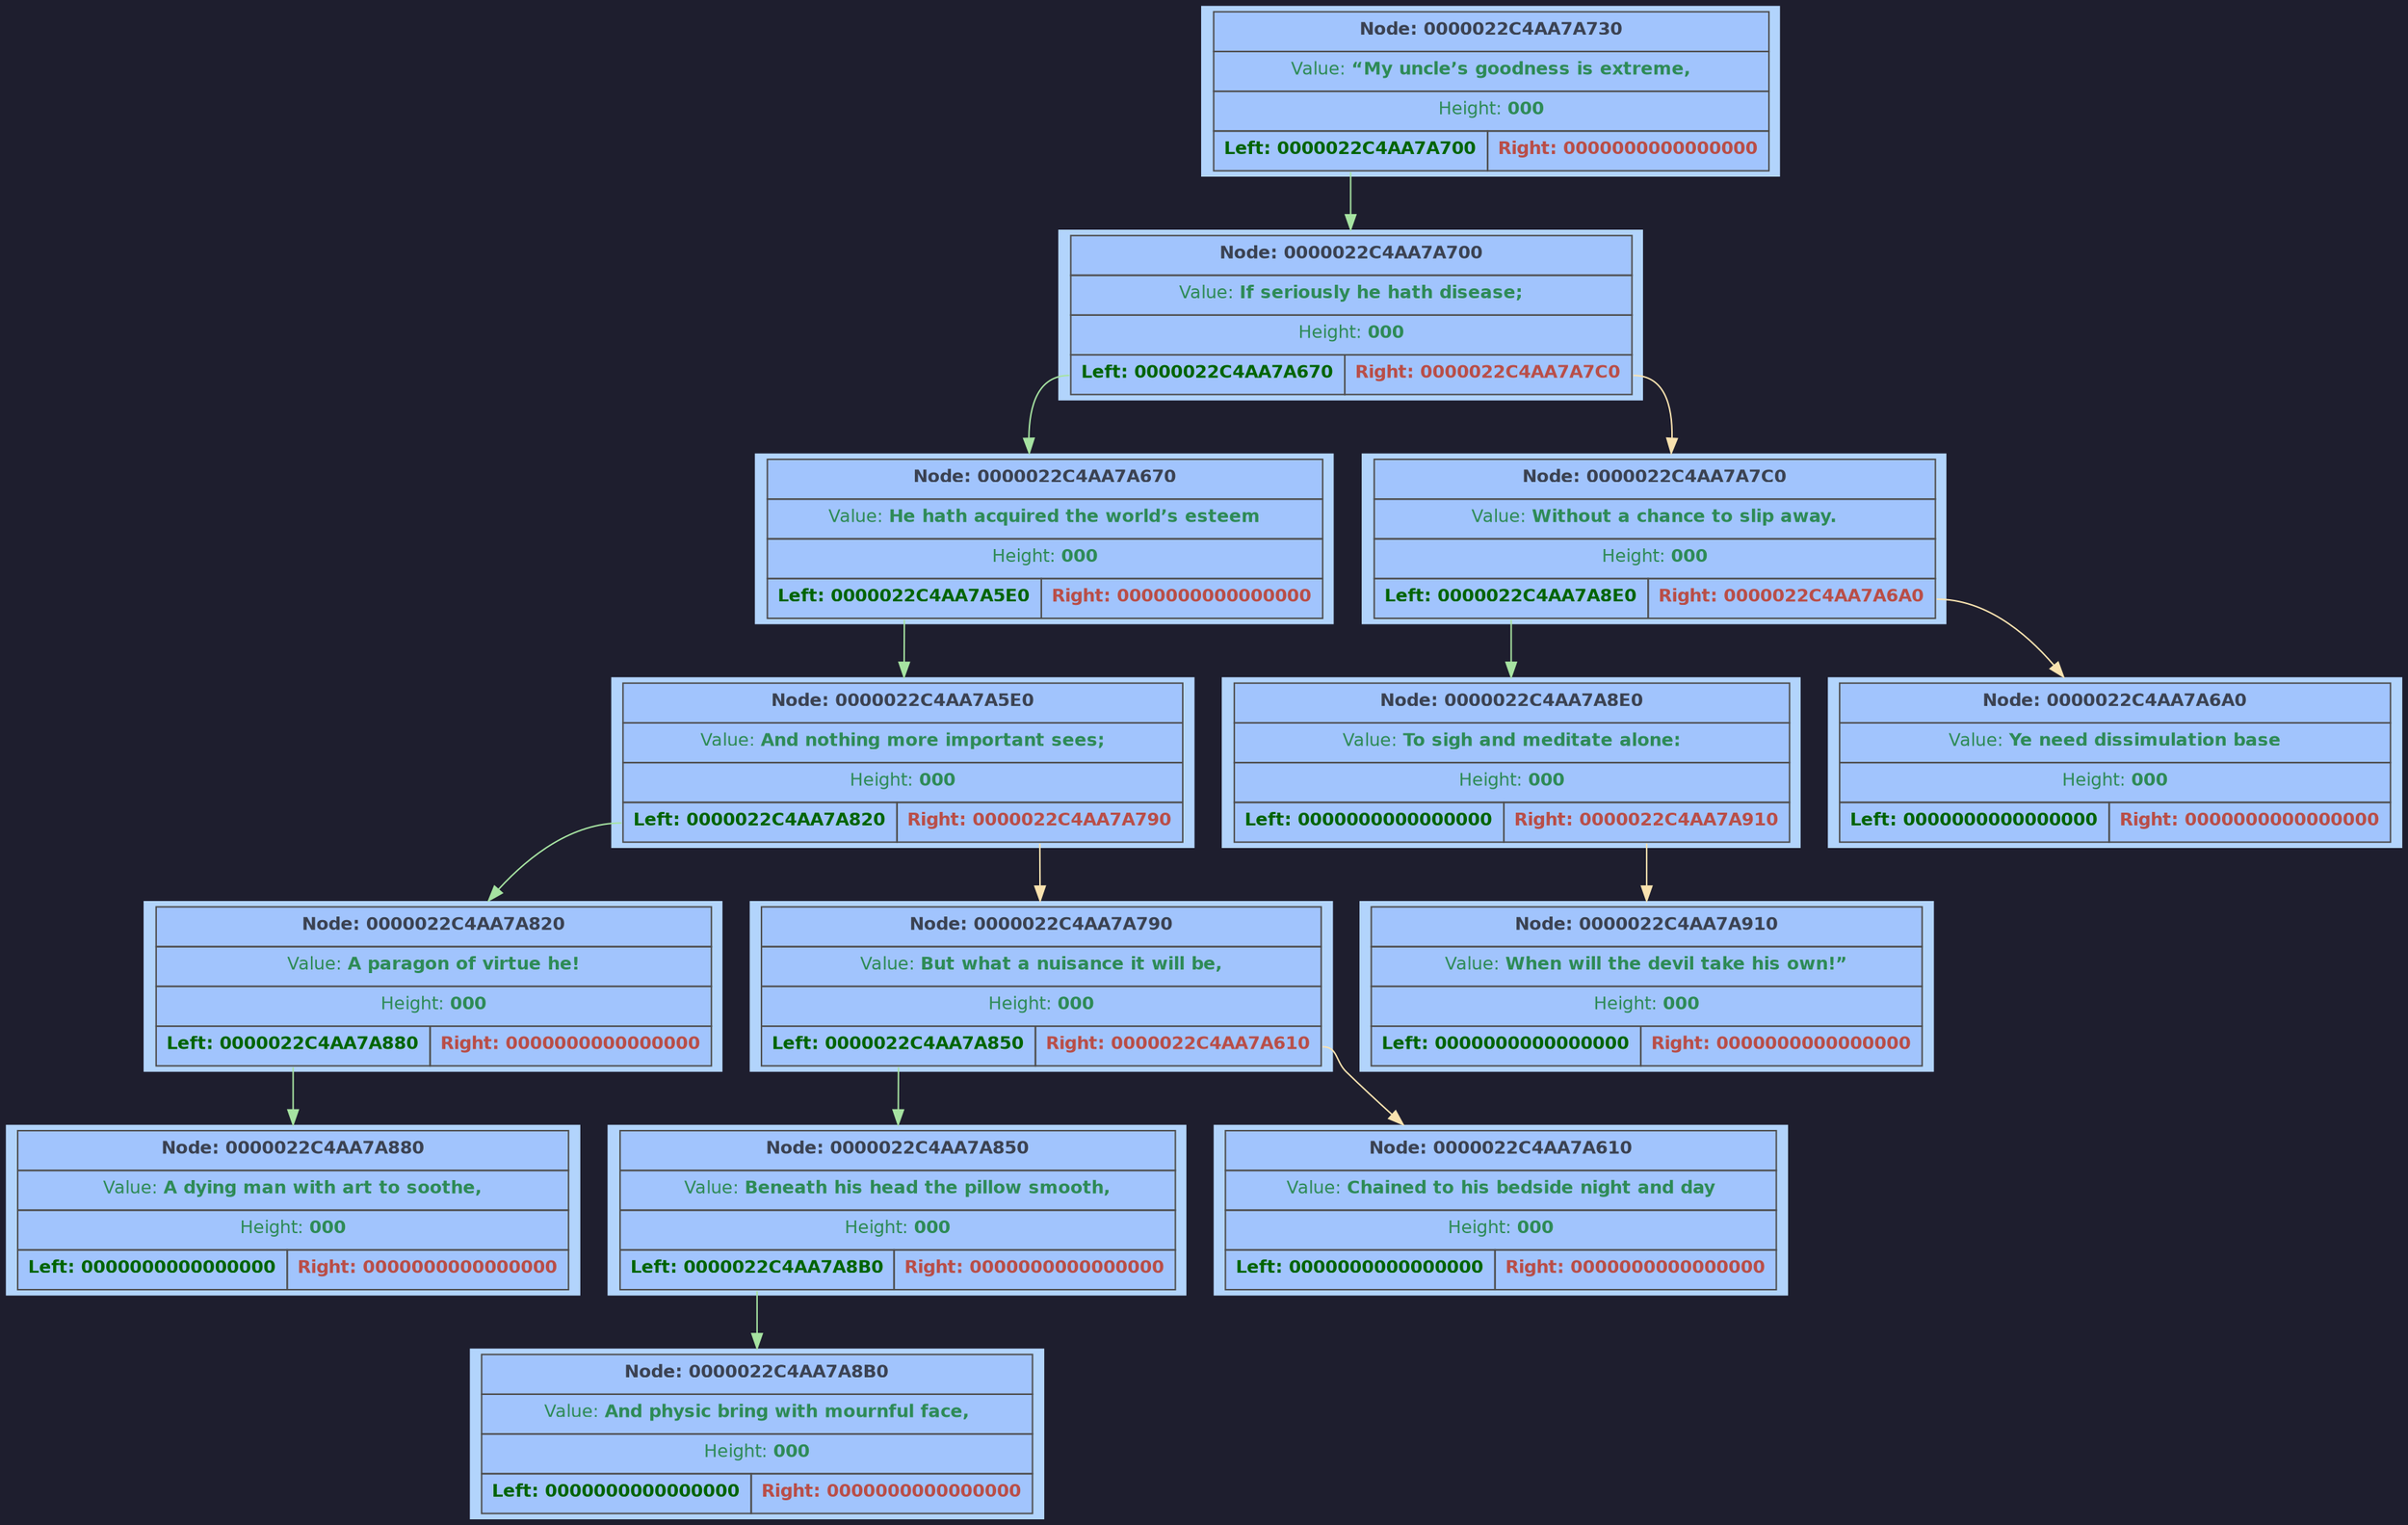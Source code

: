 digraph G {
	rankdir = TB;
	bgcolor="#1e1e2e";
	node [shape=rectangle, style=filled, fontname=Helvetica, fontsize=12, fillcolor="#89b4fa", color="#cba6f7", fontcolor="#1e1e2e"];
	node0000022C4AA7A730 [shape=plaintext; style=filled; color="#fcf0d2"; fillcolor="#b2d4fc"; label = <
		         <table BORDER="0" CELLBORDER="1" CELLSPACING="0" CELLPADDING="6" BGCOLOR="#a1c4fd" COLOR="#4f4f4f">
			           <tr><td align='center' colspan='2'><FONT COLOR='#3b4252'><b>Node: 0000022C4AA7A730</b></FONT></td></tr>
			           <tr><td align='center' colspan='2'><FONT COLOR='#2e8b57'>Value: <b>“My uncle’s goodness is extreme,</b></FONT></td></tr>
			           <tr><td align='center' colspan='2'><FONT COLOR='#2e8b57'>Height: <b>000</b></FONT></td></tr>
			           <tr>
			               <td WIDTH='150' PORT='left'  align='center'><FONT COLOR='#006400'><b>Left: 0000022C4AA7A700</b></FONT></td>
			               <td WIDTH='150' PORT='right' align='center'><FONT COLOR='#b94e48'><b>Right: 0000000000000000</b></FONT></td>
			           </tr>
		         </table> >];
	node0000022C4AA7A700 [shape=plaintext; style=filled; color="#fcf0d2"; fillcolor="#b2d4fc"; label = <
		         <table BORDER="0" CELLBORDER="1" CELLSPACING="0" CELLPADDING="6" BGCOLOR="#a1c4fd" COLOR="#4f4f4f">
			           <tr><td align='center' colspan='2'><FONT COLOR='#3b4252'><b>Node: 0000022C4AA7A700</b></FONT></td></tr>
			           <tr><td align='center' colspan='2'><FONT COLOR='#2e8b57'>Value: <b>If seriously he hath disease;</b></FONT></td></tr>
			           <tr><td align='center' colspan='2'><FONT COLOR='#2e8b57'>Height: <b>000</b></FONT></td></tr>
			           <tr>
			               <td WIDTH='150' PORT='left'  align='center'><FONT COLOR='#006400'><b>Left: 0000022C4AA7A670</b></FONT></td>
			               <td WIDTH='150' PORT='right' align='center'><FONT COLOR='#b94e48'><b>Right: 0000022C4AA7A7C0</b></FONT></td>
			           </tr>
		         </table> >];
	node0000022C4AA7A670 [shape=plaintext; style=filled; color="#fcf0d2"; fillcolor="#b2d4fc"; label = <
		         <table BORDER="0" CELLBORDER="1" CELLSPACING="0" CELLPADDING="6" BGCOLOR="#a1c4fd" COLOR="#4f4f4f">
			           <tr><td align='center' colspan='2'><FONT COLOR='#3b4252'><b>Node: 0000022C4AA7A670</b></FONT></td></tr>
			           <tr><td align='center' colspan='2'><FONT COLOR='#2e8b57'>Value: <b>He hath acquired the world’s esteem</b></FONT></td></tr>
			           <tr><td align='center' colspan='2'><FONT COLOR='#2e8b57'>Height: <b>000</b></FONT></td></tr>
			           <tr>
			               <td WIDTH='150' PORT='left'  align='center'><FONT COLOR='#006400'><b>Left: 0000022C4AA7A5E0</b></FONT></td>
			               <td WIDTH='150' PORT='right' align='center'><FONT COLOR='#b94e48'><b>Right: 0000000000000000</b></FONT></td>
			           </tr>
		         </table> >];
	node0000022C4AA7A5E0 [shape=plaintext; style=filled; color="#fcf0d2"; fillcolor="#b2d4fc"; label = <
		         <table BORDER="0" CELLBORDER="1" CELLSPACING="0" CELLPADDING="6" BGCOLOR="#a1c4fd" COLOR="#4f4f4f">
			           <tr><td align='center' colspan='2'><FONT COLOR='#3b4252'><b>Node: 0000022C4AA7A5E0</b></FONT></td></tr>
			           <tr><td align='center' colspan='2'><FONT COLOR='#2e8b57'>Value: <b>And nothing more important sees;</b></FONT></td></tr>
			           <tr><td align='center' colspan='2'><FONT COLOR='#2e8b57'>Height: <b>000</b></FONT></td></tr>
			           <tr>
			               <td WIDTH='150' PORT='left'  align='center'><FONT COLOR='#006400'><b>Left: 0000022C4AA7A820</b></FONT></td>
			               <td WIDTH='150' PORT='right' align='center'><FONT COLOR='#b94e48'><b>Right: 0000022C4AA7A790</b></FONT></td>
			           </tr>
		         </table> >];
	node0000022C4AA7A820 [shape=plaintext; style=filled; color="#fcf0d2"; fillcolor="#b2d4fc"; label = <
		         <table BORDER="0" CELLBORDER="1" CELLSPACING="0" CELLPADDING="6" BGCOLOR="#a1c4fd" COLOR="#4f4f4f">
			           <tr><td align='center' colspan='2'><FONT COLOR='#3b4252'><b>Node: 0000022C4AA7A820</b></FONT></td></tr>
			           <tr><td align='center' colspan='2'><FONT COLOR='#2e8b57'>Value: <b>A paragon of virtue he!</b></FONT></td></tr>
			           <tr><td align='center' colspan='2'><FONT COLOR='#2e8b57'>Height: <b>000</b></FONT></td></tr>
			           <tr>
			               <td WIDTH='150' PORT='left'  align='center'><FONT COLOR='#006400'><b>Left: 0000022C4AA7A880</b></FONT></td>
			               <td WIDTH='150' PORT='right' align='center'><FONT COLOR='#b94e48'><b>Right: 0000000000000000</b></FONT></td>
			           </tr>
		         </table> >];
	node0000022C4AA7A880 [shape=plaintext; style=filled; color="#fcf0d2"; fillcolor="#b2d4fc"; label = <
		         <table BORDER="0" CELLBORDER="1" CELLSPACING="0" CELLPADDING="6" BGCOLOR="#a1c4fd" COLOR="#4f4f4f">
			           <tr><td align='center' colspan='2'><FONT COLOR='#3b4252'><b>Node: 0000022C4AA7A880</b></FONT></td></tr>
			           <tr><td align='center' colspan='2'><FONT COLOR='#2e8b57'>Value: <b>A dying man with art to soothe,</b></FONT></td></tr>
			           <tr><td align='center' colspan='2'><FONT COLOR='#2e8b57'>Height: <b>000</b></FONT></td></tr>
			           <tr>
			               <td WIDTH='150' PORT='left'  align='center'><FONT COLOR='#006400'><b>Left: 0000000000000000</b></FONT></td>
			               <td WIDTH='150' PORT='right' align='center'><FONT COLOR='#b94e48'><b>Right: 0000000000000000</b></FONT></td>
			           </tr>
		         </table> >];
	node0000022C4AA7A820:left -> node0000022C4AA7A880 [color="#a6e3a1"];
	node0000022C4AA7A5E0:left -> node0000022C4AA7A820 [color="#a6e3a1"];
	node0000022C4AA7A790 [shape=plaintext; style=filled; color="#fcf0d2"; fillcolor="#b2d4fc"; label = <
		         <table BORDER="0" CELLBORDER="1" CELLSPACING="0" CELLPADDING="6" BGCOLOR="#a1c4fd" COLOR="#4f4f4f">
			           <tr><td align='center' colspan='2'><FONT COLOR='#3b4252'><b>Node: 0000022C4AA7A790</b></FONT></td></tr>
			           <tr><td align='center' colspan='2'><FONT COLOR='#2e8b57'>Value: <b>But what a nuisance it will be,</b></FONT></td></tr>
			           <tr><td align='center' colspan='2'><FONT COLOR='#2e8b57'>Height: <b>000</b></FONT></td></tr>
			           <tr>
			               <td WIDTH='150' PORT='left'  align='center'><FONT COLOR='#006400'><b>Left: 0000022C4AA7A850</b></FONT></td>
			               <td WIDTH='150' PORT='right' align='center'><FONT COLOR='#b94e48'><b>Right: 0000022C4AA7A610</b></FONT></td>
			           </tr>
		         </table> >];
	node0000022C4AA7A850 [shape=plaintext; style=filled; color="#fcf0d2"; fillcolor="#b2d4fc"; label = <
		         <table BORDER="0" CELLBORDER="1" CELLSPACING="0" CELLPADDING="6" BGCOLOR="#a1c4fd" COLOR="#4f4f4f">
			           <tr><td align='center' colspan='2'><FONT COLOR='#3b4252'><b>Node: 0000022C4AA7A850</b></FONT></td></tr>
			           <tr><td align='center' colspan='2'><FONT COLOR='#2e8b57'>Value: <b>Beneath his head the pillow smooth,</b></FONT></td></tr>
			           <tr><td align='center' colspan='2'><FONT COLOR='#2e8b57'>Height: <b>000</b></FONT></td></tr>
			           <tr>
			               <td WIDTH='150' PORT='left'  align='center'><FONT COLOR='#006400'><b>Left: 0000022C4AA7A8B0</b></FONT></td>
			               <td WIDTH='150' PORT='right' align='center'><FONT COLOR='#b94e48'><b>Right: 0000000000000000</b></FONT></td>
			           </tr>
		         </table> >];
	node0000022C4AA7A8B0 [shape=plaintext; style=filled; color="#fcf0d2"; fillcolor="#b2d4fc"; label = <
		         <table BORDER="0" CELLBORDER="1" CELLSPACING="0" CELLPADDING="6" BGCOLOR="#a1c4fd" COLOR="#4f4f4f">
			           <tr><td align='center' colspan='2'><FONT COLOR='#3b4252'><b>Node: 0000022C4AA7A8B0</b></FONT></td></tr>
			           <tr><td align='center' colspan='2'><FONT COLOR='#2e8b57'>Value: <b>And physic bring with mournful face,</b></FONT></td></tr>
			           <tr><td align='center' colspan='2'><FONT COLOR='#2e8b57'>Height: <b>000</b></FONT></td></tr>
			           <tr>
			               <td WIDTH='150' PORT='left'  align='center'><FONT COLOR='#006400'><b>Left: 0000000000000000</b></FONT></td>
			               <td WIDTH='150' PORT='right' align='center'><FONT COLOR='#b94e48'><b>Right: 0000000000000000</b></FONT></td>
			           </tr>
		         </table> >];
	node0000022C4AA7A850:left -> node0000022C4AA7A8B0 [color="#a6e3a1"];
	node0000022C4AA7A790:left -> node0000022C4AA7A850 [color="#a6e3a1"];
	node0000022C4AA7A610 [shape=plaintext; style=filled; color="#fcf0d2"; fillcolor="#b2d4fc"; label = <
		         <table BORDER="0" CELLBORDER="1" CELLSPACING="0" CELLPADDING="6" BGCOLOR="#a1c4fd" COLOR="#4f4f4f">
			           <tr><td align='center' colspan='2'><FONT COLOR='#3b4252'><b>Node: 0000022C4AA7A610</b></FONT></td></tr>
			           <tr><td align='center' colspan='2'><FONT COLOR='#2e8b57'>Value: <b>Chained to his bedside night and day</b></FONT></td></tr>
			           <tr><td align='center' colspan='2'><FONT COLOR='#2e8b57'>Height: <b>000</b></FONT></td></tr>
			           <tr>
			               <td WIDTH='150' PORT='left'  align='center'><FONT COLOR='#006400'><b>Left: 0000000000000000</b></FONT></td>
			               <td WIDTH='150' PORT='right' align='center'><FONT COLOR='#b94e48'><b>Right: 0000000000000000</b></FONT></td>
			           </tr>
		         </table> >];
	node0000022C4AA7A790:right -> node0000022C4AA7A610 [color="#f9e2af"];
	node0000022C4AA7A5E0:right -> node0000022C4AA7A790 [color="#f9e2af"];
	node0000022C4AA7A670:left -> node0000022C4AA7A5E0 [color="#a6e3a1"];
	node0000022C4AA7A700:left -> node0000022C4AA7A670 [color="#a6e3a1"];
	node0000022C4AA7A7C0 [shape=plaintext; style=filled; color="#fcf0d2"; fillcolor="#b2d4fc"; label = <
		         <table BORDER="0" CELLBORDER="1" CELLSPACING="0" CELLPADDING="6" BGCOLOR="#a1c4fd" COLOR="#4f4f4f">
			           <tr><td align='center' colspan='2'><FONT COLOR='#3b4252'><b>Node: 0000022C4AA7A7C0</b></FONT></td></tr>
			           <tr><td align='center' colspan='2'><FONT COLOR='#2e8b57'>Value: <b>Without a chance to slip away.</b></FONT></td></tr>
			           <tr><td align='center' colspan='2'><FONT COLOR='#2e8b57'>Height: <b>000</b></FONT></td></tr>
			           <tr>
			               <td WIDTH='150' PORT='left'  align='center'><FONT COLOR='#006400'><b>Left: 0000022C4AA7A8E0</b></FONT></td>
			               <td WIDTH='150' PORT='right' align='center'><FONT COLOR='#b94e48'><b>Right: 0000022C4AA7A6A0</b></FONT></td>
			           </tr>
		         </table> >];
	node0000022C4AA7A8E0 [shape=plaintext; style=filled; color="#fcf0d2"; fillcolor="#b2d4fc"; label = <
		         <table BORDER="0" CELLBORDER="1" CELLSPACING="0" CELLPADDING="6" BGCOLOR="#a1c4fd" COLOR="#4f4f4f">
			           <tr><td align='center' colspan='2'><FONT COLOR='#3b4252'><b>Node: 0000022C4AA7A8E0</b></FONT></td></tr>
			           <tr><td align='center' colspan='2'><FONT COLOR='#2e8b57'>Value: <b>To sigh and meditate alone:</b></FONT></td></tr>
			           <tr><td align='center' colspan='2'><FONT COLOR='#2e8b57'>Height: <b>000</b></FONT></td></tr>
			           <tr>
			               <td WIDTH='150' PORT='left'  align='center'><FONT COLOR='#006400'><b>Left: 0000000000000000</b></FONT></td>
			               <td WIDTH='150' PORT='right' align='center'><FONT COLOR='#b94e48'><b>Right: 0000022C4AA7A910</b></FONT></td>
			           </tr>
		         </table> >];
	node0000022C4AA7A910 [shape=plaintext; style=filled; color="#fcf0d2"; fillcolor="#b2d4fc"; label = <
		         <table BORDER="0" CELLBORDER="1" CELLSPACING="0" CELLPADDING="6" BGCOLOR="#a1c4fd" COLOR="#4f4f4f">
			           <tr><td align='center' colspan='2'><FONT COLOR='#3b4252'><b>Node: 0000022C4AA7A910</b></FONT></td></tr>
			           <tr><td align='center' colspan='2'><FONT COLOR='#2e8b57'>Value: <b>When will the devil take his own!”</b></FONT></td></tr>
			           <tr><td align='center' colspan='2'><FONT COLOR='#2e8b57'>Height: <b>000</b></FONT></td></tr>
			           <tr>
			               <td WIDTH='150' PORT='left'  align='center'><FONT COLOR='#006400'><b>Left: 0000000000000000</b></FONT></td>
			               <td WIDTH='150' PORT='right' align='center'><FONT COLOR='#b94e48'><b>Right: 0000000000000000</b></FONT></td>
			           </tr>
		         </table> >];
	node0000022C4AA7A8E0:right -> node0000022C4AA7A910 [color="#f9e2af"];
	node0000022C4AA7A7C0:left -> node0000022C4AA7A8E0 [color="#a6e3a1"];
	node0000022C4AA7A6A0 [shape=plaintext; style=filled; color="#fcf0d2"; fillcolor="#b2d4fc"; label = <
		         <table BORDER="0" CELLBORDER="1" CELLSPACING="0" CELLPADDING="6" BGCOLOR="#a1c4fd" COLOR="#4f4f4f">
			           <tr><td align='center' colspan='2'><FONT COLOR='#3b4252'><b>Node: 0000022C4AA7A6A0</b></FONT></td></tr>
			           <tr><td align='center' colspan='2'><FONT COLOR='#2e8b57'>Value: <b>Ye need dissimulation base</b></FONT></td></tr>
			           <tr><td align='center' colspan='2'><FONT COLOR='#2e8b57'>Height: <b>000</b></FONT></td></tr>
			           <tr>
			               <td WIDTH='150' PORT='left'  align='center'><FONT COLOR='#006400'><b>Left: 0000000000000000</b></FONT></td>
			               <td WIDTH='150' PORT='right' align='center'><FONT COLOR='#b94e48'><b>Right: 0000000000000000</b></FONT></td>
			           </tr>
		         </table> >];
	node0000022C4AA7A7C0:right -> node0000022C4AA7A6A0 [color="#f9e2af"];
	node0000022C4AA7A700:right -> node0000022C4AA7A7C0 [color="#f9e2af"];
	node0000022C4AA7A730:left -> node0000022C4AA7A700 [color="#a6e3a1"];
}
